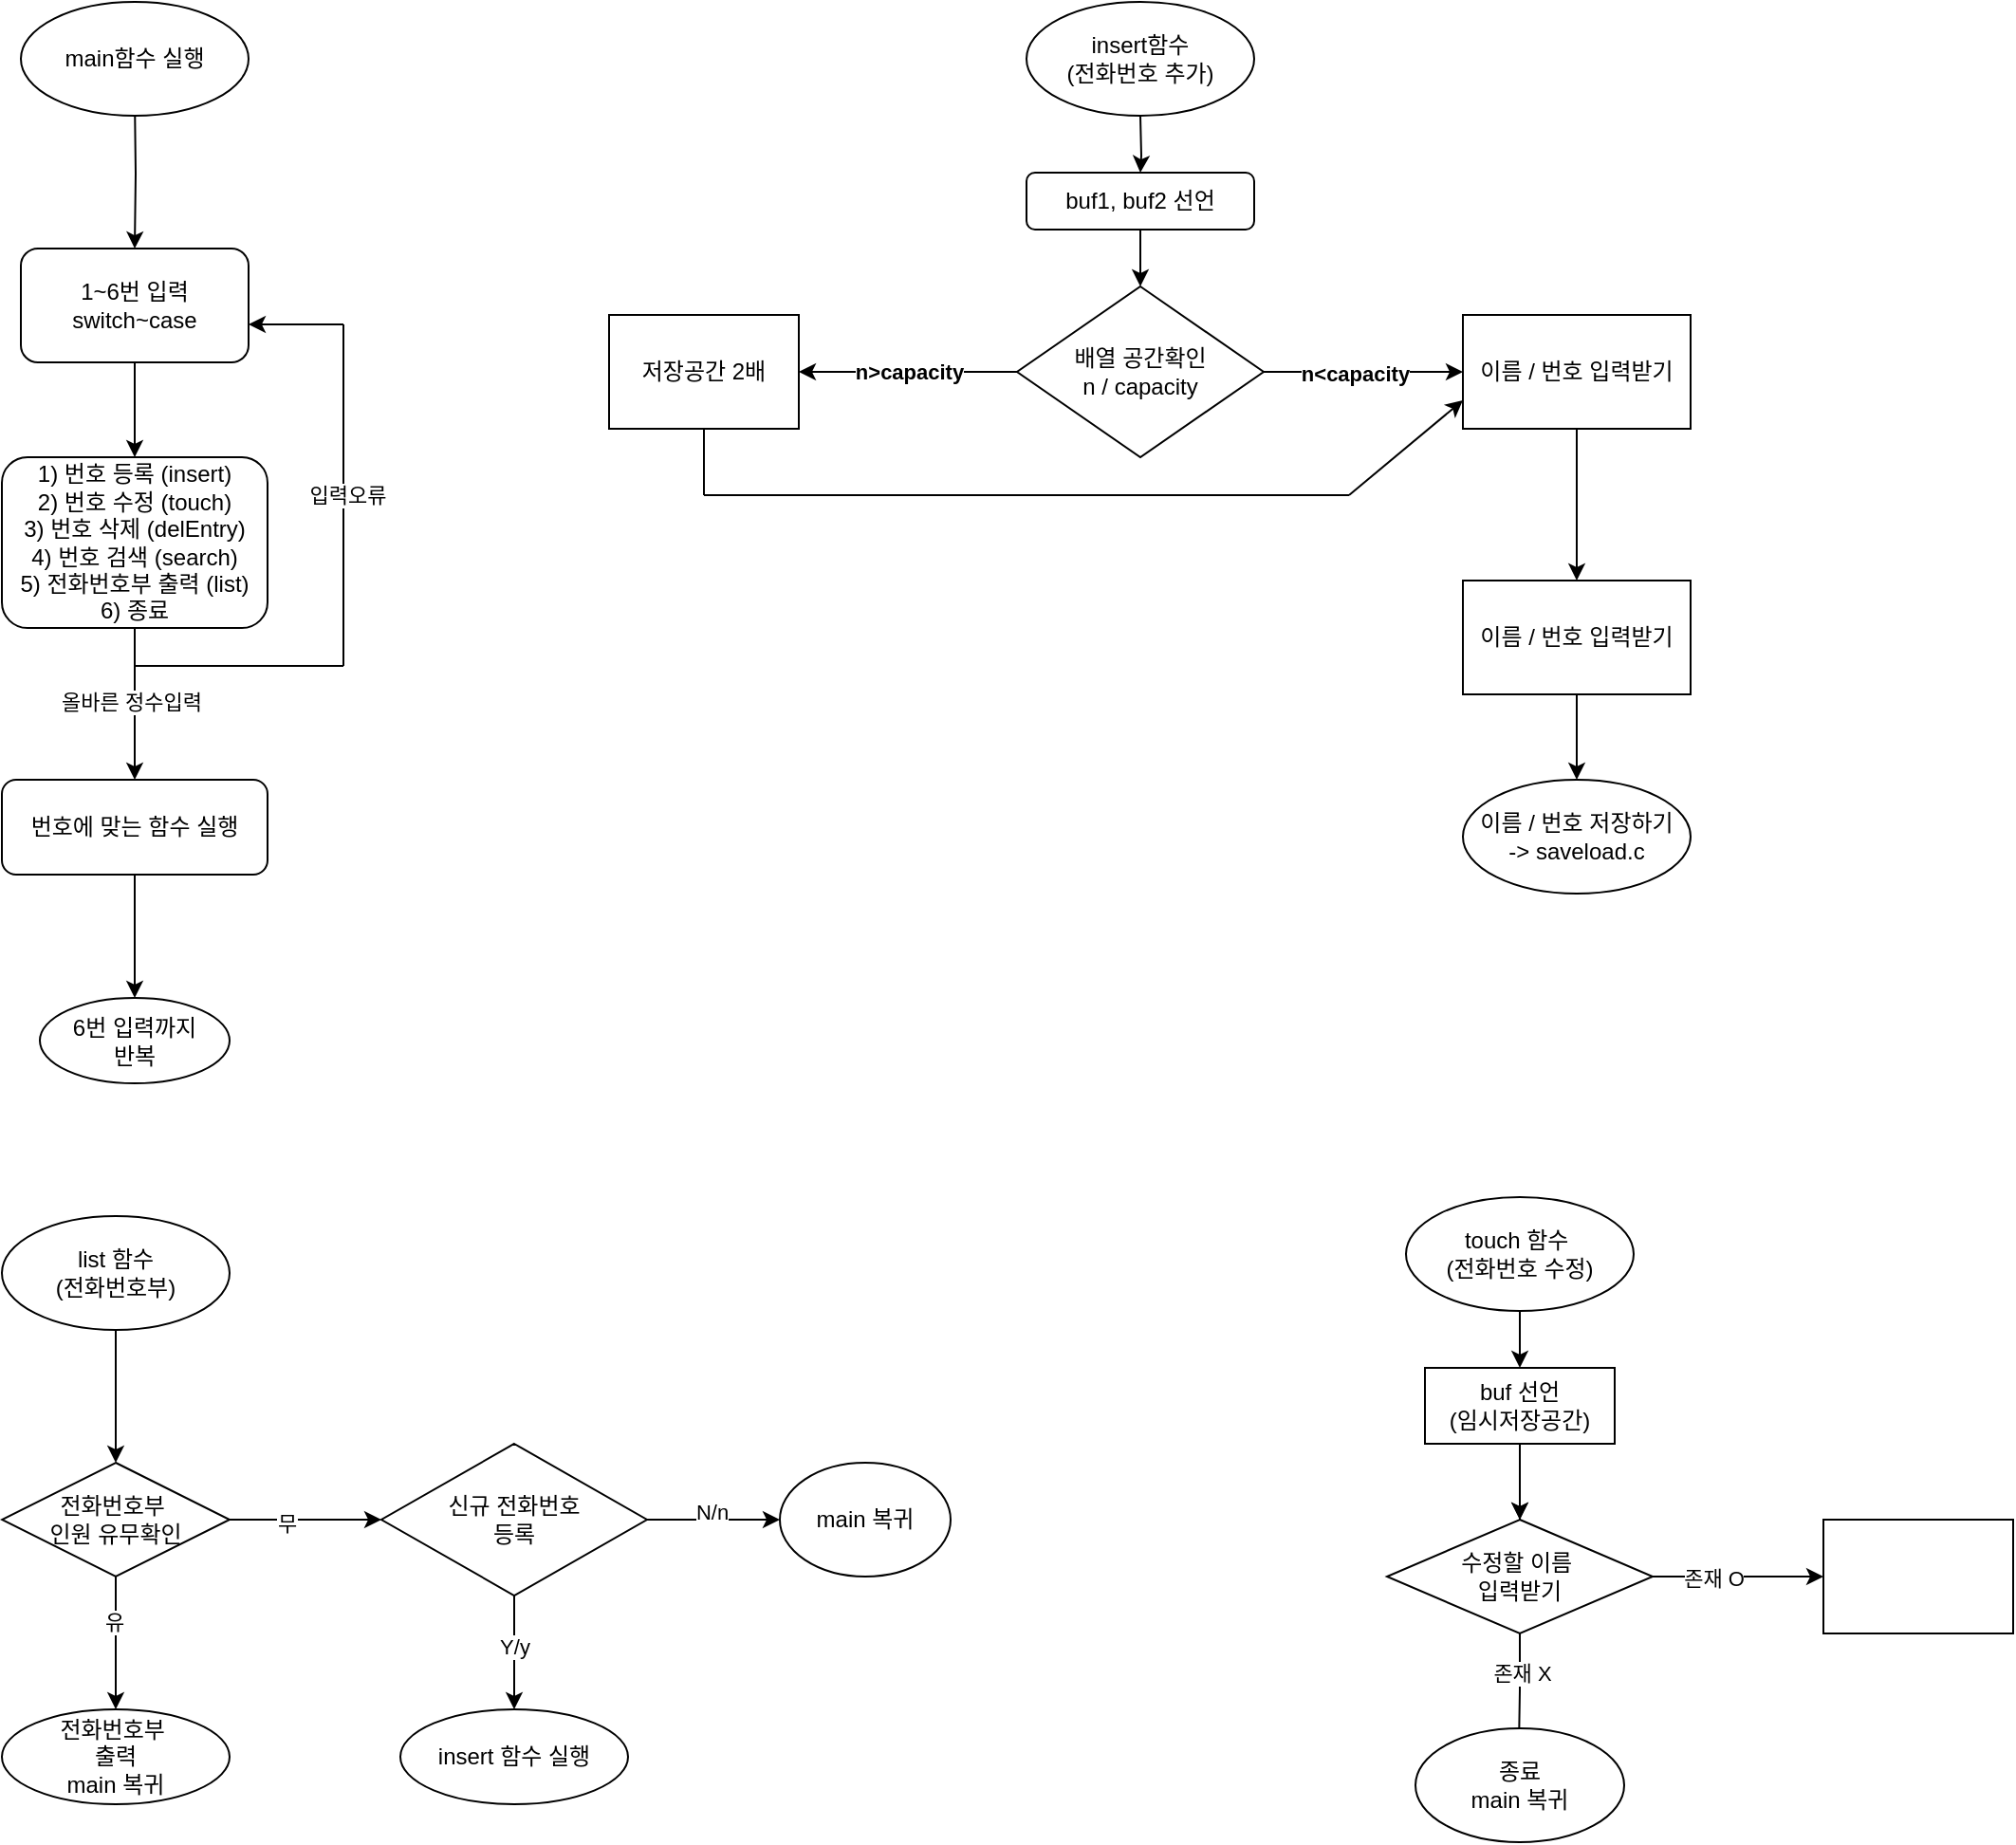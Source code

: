 <mxfile version="24.7.16">
  <diagram id="C5RBs43oDa-KdzZeNtuy" name="Page-1">
    <mxGraphModel dx="1050" dy="1772" grid="1" gridSize="10" guides="1" tooltips="1" connect="1" arrows="1" fold="1" page="1" pageScale="1" pageWidth="827" pageHeight="1169" math="0" shadow="0">
      <root>
        <mxCell id="WIyWlLk6GJQsqaUBKTNV-0" />
        <mxCell id="WIyWlLk6GJQsqaUBKTNV-1" parent="WIyWlLk6GJQsqaUBKTNV-0" />
        <mxCell id="W2ag3Siar-q9MoTJTR3j-28" value="" style="edgeStyle=orthogonalEdgeStyle;rounded=0;orthogonalLoop=1;jettySize=auto;html=1;" parent="WIyWlLk6GJQsqaUBKTNV-1" target="W2ag3Siar-q9MoTJTR3j-27" edge="1">
          <mxGeometry relative="1" as="geometry">
            <mxPoint x="100" y="-1100" as="sourcePoint" />
          </mxGeometry>
        </mxCell>
        <mxCell id="W2ag3Siar-q9MoTJTR3j-31" value="" style="edgeStyle=orthogonalEdgeStyle;rounded=0;orthogonalLoop=1;jettySize=auto;html=1;" parent="WIyWlLk6GJQsqaUBKTNV-1" source="W2ag3Siar-q9MoTJTR3j-27" edge="1">
          <mxGeometry relative="1" as="geometry">
            <mxPoint x="100" y="-910" as="targetPoint" />
          </mxGeometry>
        </mxCell>
        <mxCell id="W2ag3Siar-q9MoTJTR3j-27" value="1~6번 입력&lt;div&gt;switch~case&lt;/div&gt;" style="rounded=1;whiteSpace=wrap;html=1;" parent="WIyWlLk6GJQsqaUBKTNV-1" vertex="1">
          <mxGeometry x="40" y="-1020" width="120" height="60" as="geometry" />
        </mxCell>
        <mxCell id="W2ag3Siar-q9MoTJTR3j-37" value="" style="edgeStyle=orthogonalEdgeStyle;rounded=0;orthogonalLoop=1;jettySize=auto;html=1;" parent="WIyWlLk6GJQsqaUBKTNV-1" source="W2ag3Siar-q9MoTJTR3j-32" target="W2ag3Siar-q9MoTJTR3j-36" edge="1">
          <mxGeometry relative="1" as="geometry" />
        </mxCell>
        <mxCell id="W2ag3Siar-q9MoTJTR3j-38" value="올바른 정수입력" style="edgeLabel;html=1;align=center;verticalAlign=middle;resizable=0;points=[];" parent="W2ag3Siar-q9MoTJTR3j-37" vertex="1" connectable="0">
          <mxGeometry x="-0.03" y="-2" relative="1" as="geometry">
            <mxPoint as="offset" />
          </mxGeometry>
        </mxCell>
        <mxCell id="W2ag3Siar-q9MoTJTR3j-32" value="1) 번호 등록 (insert)&lt;div&gt;2) 번호 수정 (touch)&lt;/div&gt;&lt;div&gt;3) 번호 삭제 (delEntry)&lt;/div&gt;&lt;div&gt;4) 번호 검색 (search)&lt;/div&gt;&lt;div&gt;5) 전화번호부 출력 (list)&lt;/div&gt;&lt;div&gt;6) 종료&lt;/div&gt;" style="rounded=1;whiteSpace=wrap;html=1;" parent="WIyWlLk6GJQsqaUBKTNV-1" vertex="1">
          <mxGeometry x="30" y="-910" width="140" height="90" as="geometry" />
        </mxCell>
        <mxCell id="W2ag3Siar-q9MoTJTR3j-72" value="" style="edgeStyle=orthogonalEdgeStyle;rounded=0;orthogonalLoop=1;jettySize=auto;html=1;" parent="WIyWlLk6GJQsqaUBKTNV-1" source="W2ag3Siar-q9MoTJTR3j-36" target="W2ag3Siar-q9MoTJTR3j-71" edge="1">
          <mxGeometry relative="1" as="geometry" />
        </mxCell>
        <mxCell id="W2ag3Siar-q9MoTJTR3j-36" value="번호에 맞는 함수 실행" style="rounded=1;whiteSpace=wrap;html=1;" parent="WIyWlLk6GJQsqaUBKTNV-1" vertex="1">
          <mxGeometry x="30" y="-740" width="140" height="50" as="geometry" />
        </mxCell>
        <mxCell id="W2ag3Siar-q9MoTJTR3j-41" value="" style="endArrow=none;html=1;rounded=0;" parent="WIyWlLk6GJQsqaUBKTNV-1" edge="1">
          <mxGeometry width="50" height="50" relative="1" as="geometry">
            <mxPoint x="210" y="-800" as="sourcePoint" />
            <mxPoint x="210" y="-980" as="targetPoint" />
          </mxGeometry>
        </mxCell>
        <mxCell id="W2ag3Siar-q9MoTJTR3j-44" value="입력오류" style="edgeLabel;html=1;align=center;verticalAlign=middle;resizable=0;points=[];" parent="W2ag3Siar-q9MoTJTR3j-41" vertex="1" connectable="0">
          <mxGeometry x="0.002" y="-2" relative="1" as="geometry">
            <mxPoint as="offset" />
          </mxGeometry>
        </mxCell>
        <mxCell id="W2ag3Siar-q9MoTJTR3j-42" value="" style="endArrow=classic;html=1;rounded=0;" parent="WIyWlLk6GJQsqaUBKTNV-1" edge="1">
          <mxGeometry width="50" height="50" relative="1" as="geometry">
            <mxPoint x="210" y="-980" as="sourcePoint" />
            <mxPoint x="160" y="-980" as="targetPoint" />
          </mxGeometry>
        </mxCell>
        <mxCell id="W2ag3Siar-q9MoTJTR3j-43" value="" style="endArrow=none;html=1;rounded=0;" parent="WIyWlLk6GJQsqaUBKTNV-1" edge="1">
          <mxGeometry width="50" height="50" relative="1" as="geometry">
            <mxPoint x="100" y="-800" as="sourcePoint" />
            <mxPoint x="210" y="-800" as="targetPoint" />
          </mxGeometry>
        </mxCell>
        <mxCell id="W2ag3Siar-q9MoTJTR3j-47" value="" style="edgeStyle=orthogonalEdgeStyle;rounded=0;orthogonalLoop=1;jettySize=auto;html=1;" parent="WIyWlLk6GJQsqaUBKTNV-1" target="W2ag3Siar-q9MoTJTR3j-46" edge="1">
          <mxGeometry relative="1" as="geometry">
            <mxPoint x="630" y="-1090" as="sourcePoint" />
          </mxGeometry>
        </mxCell>
        <mxCell id="W2ag3Siar-q9MoTJTR3j-49" value="" style="edgeStyle=orthogonalEdgeStyle;rounded=0;orthogonalLoop=1;jettySize=auto;html=1;" parent="WIyWlLk6GJQsqaUBKTNV-1" source="W2ag3Siar-q9MoTJTR3j-46" edge="1">
          <mxGeometry relative="1" as="geometry">
            <mxPoint x="630" y="-1000" as="targetPoint" />
          </mxGeometry>
        </mxCell>
        <mxCell id="W2ag3Siar-q9MoTJTR3j-46" value="&lt;div&gt;&lt;span style=&quot;background-color: initial;&quot;&gt;buf1, buf2 선언&lt;/span&gt;&lt;br&gt;&lt;/div&gt;" style="whiteSpace=wrap;html=1;rounded=1;" parent="WIyWlLk6GJQsqaUBKTNV-1" vertex="1">
          <mxGeometry x="570" y="-1060" width="120" height="30" as="geometry" />
        </mxCell>
        <mxCell id="W2ag3Siar-q9MoTJTR3j-52" value="" style="edgeStyle=orthogonalEdgeStyle;rounded=0;orthogonalLoop=1;jettySize=auto;html=1;" parent="WIyWlLk6GJQsqaUBKTNV-1" source="W2ag3Siar-q9MoTJTR3j-50" target="W2ag3Siar-q9MoTJTR3j-51" edge="1">
          <mxGeometry relative="1" as="geometry">
            <Array as="points">
              <mxPoint x="750" y="-955" />
              <mxPoint x="750" y="-955" />
            </Array>
          </mxGeometry>
        </mxCell>
        <mxCell id="W2ag3Siar-q9MoTJTR3j-57" value="&lt;b&gt;n&amp;lt;capacity&lt;/b&gt;" style="edgeLabel;html=1;align=center;verticalAlign=middle;resizable=0;points=[];" parent="W2ag3Siar-q9MoTJTR3j-52" vertex="1" connectable="0">
          <mxGeometry x="-0.095" y="-1" relative="1" as="geometry">
            <mxPoint as="offset" />
          </mxGeometry>
        </mxCell>
        <mxCell id="W2ag3Siar-q9MoTJTR3j-55" value="" style="edgeStyle=orthogonalEdgeStyle;rounded=0;orthogonalLoop=1;jettySize=auto;html=1;" parent="WIyWlLk6GJQsqaUBKTNV-1" source="W2ag3Siar-q9MoTJTR3j-50" edge="1">
          <mxGeometry relative="1" as="geometry">
            <mxPoint x="450" y="-955" as="targetPoint" />
          </mxGeometry>
        </mxCell>
        <mxCell id="W2ag3Siar-q9MoTJTR3j-56" value="&lt;b&gt;n&amp;gt;capacity&lt;/b&gt;" style="edgeLabel;html=1;align=center;verticalAlign=middle;resizable=0;points=[];" parent="W2ag3Siar-q9MoTJTR3j-55" vertex="1" connectable="0">
          <mxGeometry x="0.003" y="-1" relative="1" as="geometry">
            <mxPoint as="offset" />
          </mxGeometry>
        </mxCell>
        <mxCell id="W2ag3Siar-q9MoTJTR3j-50" value="배열 공간확인&lt;div&gt;n / capacity&lt;/div&gt;" style="rhombus;whiteSpace=wrap;html=1;" parent="WIyWlLk6GJQsqaUBKTNV-1" vertex="1">
          <mxGeometry x="565" y="-1000" width="130" height="90" as="geometry" />
        </mxCell>
        <mxCell id="W2ag3Siar-q9MoTJTR3j-63" value="" style="edgeStyle=orthogonalEdgeStyle;rounded=0;orthogonalLoop=1;jettySize=auto;html=1;" parent="WIyWlLk6GJQsqaUBKTNV-1" source="W2ag3Siar-q9MoTJTR3j-51" target="W2ag3Siar-q9MoTJTR3j-62" edge="1">
          <mxGeometry relative="1" as="geometry" />
        </mxCell>
        <mxCell id="W2ag3Siar-q9MoTJTR3j-51" value="이름 / 번호 입력받기" style="whiteSpace=wrap;html=1;" parent="WIyWlLk6GJQsqaUBKTNV-1" vertex="1">
          <mxGeometry x="800" y="-985" width="120" height="60" as="geometry" />
        </mxCell>
        <mxCell id="W2ag3Siar-q9MoTJTR3j-54" value="저장공간 2배" style="whiteSpace=wrap;html=1;" parent="WIyWlLk6GJQsqaUBKTNV-1" vertex="1">
          <mxGeometry x="350" y="-985" width="100" height="60" as="geometry" />
        </mxCell>
        <mxCell id="W2ag3Siar-q9MoTJTR3j-58" value="" style="endArrow=none;html=1;rounded=0;" parent="WIyWlLk6GJQsqaUBKTNV-1" edge="1">
          <mxGeometry width="50" height="50" relative="1" as="geometry">
            <mxPoint x="400" y="-890" as="sourcePoint" />
            <mxPoint x="400" y="-925" as="targetPoint" />
          </mxGeometry>
        </mxCell>
        <mxCell id="W2ag3Siar-q9MoTJTR3j-60" value="" style="endArrow=none;html=1;rounded=0;" parent="WIyWlLk6GJQsqaUBKTNV-1" edge="1">
          <mxGeometry width="50" height="50" relative="1" as="geometry">
            <mxPoint x="400" y="-890" as="sourcePoint" />
            <mxPoint x="740" y="-890" as="targetPoint" />
          </mxGeometry>
        </mxCell>
        <mxCell id="W2ag3Siar-q9MoTJTR3j-61" value="" style="endArrow=classic;html=1;rounded=0;entryX=0;entryY=0.75;entryDx=0;entryDy=0;" parent="WIyWlLk6GJQsqaUBKTNV-1" target="W2ag3Siar-q9MoTJTR3j-51" edge="1">
          <mxGeometry width="50" height="50" relative="1" as="geometry">
            <mxPoint x="740" y="-890" as="sourcePoint" />
            <mxPoint x="740" y="-950" as="targetPoint" />
          </mxGeometry>
        </mxCell>
        <mxCell id="W2ag3Siar-q9MoTJTR3j-66" value="" style="edgeStyle=orthogonalEdgeStyle;rounded=0;orthogonalLoop=1;jettySize=auto;html=1;" parent="WIyWlLk6GJQsqaUBKTNV-1" source="W2ag3Siar-q9MoTJTR3j-62" edge="1">
          <mxGeometry relative="1" as="geometry">
            <mxPoint x="860" y="-740" as="targetPoint" />
          </mxGeometry>
        </mxCell>
        <mxCell id="W2ag3Siar-q9MoTJTR3j-62" value="이름 / 번호 입력받기" style="whiteSpace=wrap;html=1;" parent="WIyWlLk6GJQsqaUBKTNV-1" vertex="1">
          <mxGeometry x="800" y="-845" width="120" height="60" as="geometry" />
        </mxCell>
        <mxCell id="W2ag3Siar-q9MoTJTR3j-64" value="insert함수&lt;div&gt;(전화번호 추가)&lt;/div&gt;" style="ellipse;whiteSpace=wrap;html=1;" parent="WIyWlLk6GJQsqaUBKTNV-1" vertex="1">
          <mxGeometry x="570" y="-1150" width="120" height="60" as="geometry" />
        </mxCell>
        <mxCell id="W2ag3Siar-q9MoTJTR3j-69" value="이름 / 번호 저장하기&lt;div&gt;-&amp;gt; saveload.c&lt;/div&gt;" style="ellipse;whiteSpace=wrap;html=1;" parent="WIyWlLk6GJQsqaUBKTNV-1" vertex="1">
          <mxGeometry x="800" y="-740" width="120" height="60" as="geometry" />
        </mxCell>
        <mxCell id="W2ag3Siar-q9MoTJTR3j-70" value="main함수 실행" style="ellipse;whiteSpace=wrap;html=1;" parent="WIyWlLk6GJQsqaUBKTNV-1" vertex="1">
          <mxGeometry x="40" y="-1150" width="120" height="60" as="geometry" />
        </mxCell>
        <mxCell id="W2ag3Siar-q9MoTJTR3j-71" value="6번 입력까지&lt;div&gt;반복&lt;/div&gt;" style="ellipse;whiteSpace=wrap;html=1;rounded=1;" parent="WIyWlLk6GJQsqaUBKTNV-1" vertex="1">
          <mxGeometry x="50" y="-625" width="100" height="45" as="geometry" />
        </mxCell>
        <mxCell id="W2ag3Siar-q9MoTJTR3j-77" value="" style="edgeStyle=orthogonalEdgeStyle;rounded=0;orthogonalLoop=1;jettySize=auto;html=1;" parent="WIyWlLk6GJQsqaUBKTNV-1" source="W2ag3Siar-q9MoTJTR3j-73" target="W2ag3Siar-q9MoTJTR3j-76" edge="1">
          <mxGeometry relative="1" as="geometry" />
        </mxCell>
        <mxCell id="W2ag3Siar-q9MoTJTR3j-73" value="list 함수&lt;div&gt;(전화번호부)&lt;/div&gt;" style="ellipse;whiteSpace=wrap;html=1;" parent="WIyWlLk6GJQsqaUBKTNV-1" vertex="1">
          <mxGeometry x="30" y="-510" width="120" height="60" as="geometry" />
        </mxCell>
        <mxCell id="W2ag3Siar-q9MoTJTR3j-83" value="" style="edgeStyle=orthogonalEdgeStyle;rounded=0;orthogonalLoop=1;jettySize=auto;html=1;" parent="WIyWlLk6GJQsqaUBKTNV-1" source="W2ag3Siar-q9MoTJTR3j-76" edge="1">
          <mxGeometry relative="1" as="geometry">
            <mxPoint x="230" y="-350" as="targetPoint" />
            <Array as="points">
              <mxPoint x="180" y="-350" />
              <mxPoint x="180" y="-350" />
            </Array>
          </mxGeometry>
        </mxCell>
        <mxCell id="W2ag3Siar-q9MoTJTR3j-85" value="무" style="edgeLabel;html=1;align=center;verticalAlign=middle;resizable=0;points=[];" parent="W2ag3Siar-q9MoTJTR3j-83" vertex="1" connectable="0">
          <mxGeometry x="-0.265" y="-2" relative="1" as="geometry">
            <mxPoint as="offset" />
          </mxGeometry>
        </mxCell>
        <mxCell id="W2ag3Siar-q9MoTJTR3j-89" value="" style="edgeStyle=orthogonalEdgeStyle;rounded=0;orthogonalLoop=1;jettySize=auto;html=1;" parent="WIyWlLk6GJQsqaUBKTNV-1" source="W2ag3Siar-q9MoTJTR3j-76" target="W2ag3Siar-q9MoTJTR3j-88" edge="1">
          <mxGeometry relative="1" as="geometry" />
        </mxCell>
        <mxCell id="W2ag3Siar-q9MoTJTR3j-90" value="유" style="edgeLabel;html=1;align=center;verticalAlign=middle;resizable=0;points=[];" parent="W2ag3Siar-q9MoTJTR3j-89" vertex="1" connectable="0">
          <mxGeometry x="-0.326" y="-1" relative="1" as="geometry">
            <mxPoint as="offset" />
          </mxGeometry>
        </mxCell>
        <mxCell id="W2ag3Siar-q9MoTJTR3j-76" value="전화번호부&amp;nbsp;&lt;div&gt;인원 유무확인&lt;/div&gt;" style="rhombus;whiteSpace=wrap;html=1;" parent="WIyWlLk6GJQsqaUBKTNV-1" vertex="1">
          <mxGeometry x="30" y="-380" width="120" height="60" as="geometry" />
        </mxCell>
        <mxCell id="W2ag3Siar-q9MoTJTR3j-88" value="전화번호부&amp;nbsp;&lt;div&gt;출력&lt;/div&gt;&lt;div&gt;main 복귀&lt;/div&gt;" style="ellipse;whiteSpace=wrap;html=1;" parent="WIyWlLk6GJQsqaUBKTNV-1" vertex="1">
          <mxGeometry x="30" y="-250" width="120" height="50" as="geometry" />
        </mxCell>
        <mxCell id="W2ag3Siar-q9MoTJTR3j-94" value="" style="edgeStyle=orthogonalEdgeStyle;rounded=0;orthogonalLoop=1;jettySize=auto;html=1;" parent="WIyWlLk6GJQsqaUBKTNV-1" source="W2ag3Siar-q9MoTJTR3j-92" edge="1">
          <mxGeometry relative="1" as="geometry">
            <mxPoint x="440" y="-350" as="targetPoint" />
          </mxGeometry>
        </mxCell>
        <mxCell id="W2ag3Siar-q9MoTJTR3j-98" value="N/n" style="edgeLabel;html=1;align=center;verticalAlign=middle;resizable=0;points=[];" parent="W2ag3Siar-q9MoTJTR3j-94" vertex="1" connectable="0">
          <mxGeometry x="-0.029" y="4" relative="1" as="geometry">
            <mxPoint as="offset" />
          </mxGeometry>
        </mxCell>
        <mxCell id="W2ag3Siar-q9MoTJTR3j-96" value="" style="edgeStyle=orthogonalEdgeStyle;rounded=0;orthogonalLoop=1;jettySize=auto;html=1;" parent="WIyWlLk6GJQsqaUBKTNV-1" source="W2ag3Siar-q9MoTJTR3j-92" edge="1">
          <mxGeometry relative="1" as="geometry">
            <mxPoint x="300" y="-250" as="targetPoint" />
          </mxGeometry>
        </mxCell>
        <mxCell id="W2ag3Siar-q9MoTJTR3j-97" value="Y/y" style="edgeLabel;html=1;align=center;verticalAlign=middle;resizable=0;points=[];" parent="W2ag3Siar-q9MoTJTR3j-96" vertex="1" connectable="0">
          <mxGeometry x="-0.114" relative="1" as="geometry">
            <mxPoint as="offset" />
          </mxGeometry>
        </mxCell>
        <mxCell id="W2ag3Siar-q9MoTJTR3j-92" value="신규 전화번호&lt;div&gt;등록&lt;/div&gt;" style="rhombus;whiteSpace=wrap;html=1;" parent="WIyWlLk6GJQsqaUBKTNV-1" vertex="1">
          <mxGeometry x="230" y="-390" width="140" height="80" as="geometry" />
        </mxCell>
        <mxCell id="W2ag3Siar-q9MoTJTR3j-93" value="main 복귀" style="ellipse;whiteSpace=wrap;html=1;" parent="WIyWlLk6GJQsqaUBKTNV-1" vertex="1">
          <mxGeometry x="440" y="-380" width="90" height="60" as="geometry" />
        </mxCell>
        <mxCell id="W2ag3Siar-q9MoTJTR3j-95" value="insert 함수 실행" style="ellipse;whiteSpace=wrap;html=1;" parent="WIyWlLk6GJQsqaUBKTNV-1" vertex="1">
          <mxGeometry x="240" y="-250" width="120" height="50" as="geometry" />
        </mxCell>
        <mxCell id="W2ag3Siar-q9MoTJTR3j-101" value="" style="edgeStyle=orthogonalEdgeStyle;rounded=0;orthogonalLoop=1;jettySize=auto;html=1;" parent="WIyWlLk6GJQsqaUBKTNV-1" source="W2ag3Siar-q9MoTJTR3j-99" target="W2ag3Siar-q9MoTJTR3j-100" edge="1">
          <mxGeometry relative="1" as="geometry" />
        </mxCell>
        <mxCell id="W2ag3Siar-q9MoTJTR3j-99" value="touch 함수&amp;nbsp;&lt;div&gt;(전화번호 수정)&lt;/div&gt;" style="ellipse;whiteSpace=wrap;html=1;" parent="WIyWlLk6GJQsqaUBKTNV-1" vertex="1">
          <mxGeometry x="770" y="-520" width="120" height="60" as="geometry" />
        </mxCell>
        <mxCell id="W2ag3Siar-q9MoTJTR3j-104" value="" style="edgeStyle=orthogonalEdgeStyle;rounded=0;orthogonalLoop=1;jettySize=auto;html=1;" parent="WIyWlLk6GJQsqaUBKTNV-1" source="Fpf0wrWjiLXNRE6l_dHJ-0" edge="1">
          <mxGeometry relative="1" as="geometry">
            <mxPoint x="830" y="-350" as="targetPoint" />
          </mxGeometry>
        </mxCell>
        <mxCell id="W2ag3Siar-q9MoTJTR3j-100" value="buf 선언&lt;div&gt;(임시저장공간)&lt;/div&gt;" style="whiteSpace=wrap;html=1;" parent="WIyWlLk6GJQsqaUBKTNV-1" vertex="1">
          <mxGeometry x="780" y="-430" width="100" height="40" as="geometry" />
        </mxCell>
        <mxCell id="W2ag3Siar-q9MoTJTR3j-106" value="" style="edgeStyle=orthogonalEdgeStyle;rounded=0;orthogonalLoop=1;jettySize=auto;html=1;exitX=0.5;exitY=1;exitDx=0;exitDy=0;" parent="WIyWlLk6GJQsqaUBKTNV-1" source="Fpf0wrWjiLXNRE6l_dHJ-0" edge="1">
          <mxGeometry relative="1" as="geometry">
            <mxPoint x="829.5" y="-270" as="sourcePoint" />
            <mxPoint x="829.5" y="-230" as="targetPoint" />
            <Array as="points">
              <mxPoint x="830" y="-260" />
            </Array>
          </mxGeometry>
        </mxCell>
        <mxCell id="Fpf0wrWjiLXNRE6l_dHJ-5" value="존재 X" style="edgeLabel;html=1;align=center;verticalAlign=middle;resizable=0;points=[];" vertex="1" connectable="0" parent="W2ag3Siar-q9MoTJTR3j-106">
          <mxGeometry x="-0.307" y="1" relative="1" as="geometry">
            <mxPoint as="offset" />
          </mxGeometry>
        </mxCell>
        <mxCell id="Fpf0wrWjiLXNRE6l_dHJ-1" value="" style="edgeStyle=orthogonalEdgeStyle;rounded=0;orthogonalLoop=1;jettySize=auto;html=1;" edge="1" parent="WIyWlLk6GJQsqaUBKTNV-1" source="W2ag3Siar-q9MoTJTR3j-100" target="Fpf0wrWjiLXNRE6l_dHJ-0">
          <mxGeometry relative="1" as="geometry">
            <mxPoint x="830" y="-390" as="sourcePoint" />
            <mxPoint x="830" y="-350" as="targetPoint" />
          </mxGeometry>
        </mxCell>
        <mxCell id="Fpf0wrWjiLXNRE6l_dHJ-3" value="" style="edgeStyle=orthogonalEdgeStyle;rounded=0;orthogonalLoop=1;jettySize=auto;html=1;" edge="1" parent="WIyWlLk6GJQsqaUBKTNV-1" source="Fpf0wrWjiLXNRE6l_dHJ-0" target="Fpf0wrWjiLXNRE6l_dHJ-2">
          <mxGeometry relative="1" as="geometry" />
        </mxCell>
        <mxCell id="Fpf0wrWjiLXNRE6l_dHJ-4" value="존재 O" style="edgeLabel;html=1;align=center;verticalAlign=middle;resizable=0;points=[];" vertex="1" connectable="0" parent="Fpf0wrWjiLXNRE6l_dHJ-3">
          <mxGeometry x="-0.289" y="-1" relative="1" as="geometry">
            <mxPoint as="offset" />
          </mxGeometry>
        </mxCell>
        <mxCell id="Fpf0wrWjiLXNRE6l_dHJ-0" value="수정할 이름&amp;nbsp;&lt;div&gt;입력받기&lt;/div&gt;" style="rhombus;whiteSpace=wrap;html=1;" vertex="1" parent="WIyWlLk6GJQsqaUBKTNV-1">
          <mxGeometry x="760" y="-350" width="140" height="60" as="geometry" />
        </mxCell>
        <mxCell id="Fpf0wrWjiLXNRE6l_dHJ-2" value="" style="whiteSpace=wrap;html=1;" vertex="1" parent="WIyWlLk6GJQsqaUBKTNV-1">
          <mxGeometry x="990" y="-350" width="100" height="60" as="geometry" />
        </mxCell>
        <mxCell id="Fpf0wrWjiLXNRE6l_dHJ-8" value="종료&lt;div&gt;main 복귀&lt;/div&gt;" style="ellipse;whiteSpace=wrap;html=1;" vertex="1" parent="WIyWlLk6GJQsqaUBKTNV-1">
          <mxGeometry x="775" y="-240" width="110" height="60" as="geometry" />
        </mxCell>
      </root>
    </mxGraphModel>
  </diagram>
</mxfile>

